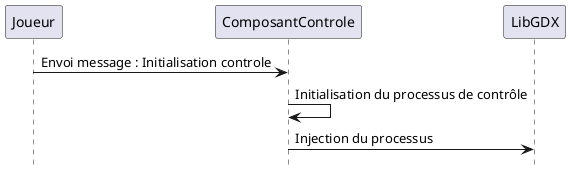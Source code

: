 @startuml
hide footbox

participant "Joueur" as joueur
participant "ComposantControle" as compContr

joueur -> compContr : Envoi message : Initialisation controle
compContr -> compContr : Initialisation du processus de contrôle
compContr -> LibGDX : Injection du processus

@enduml